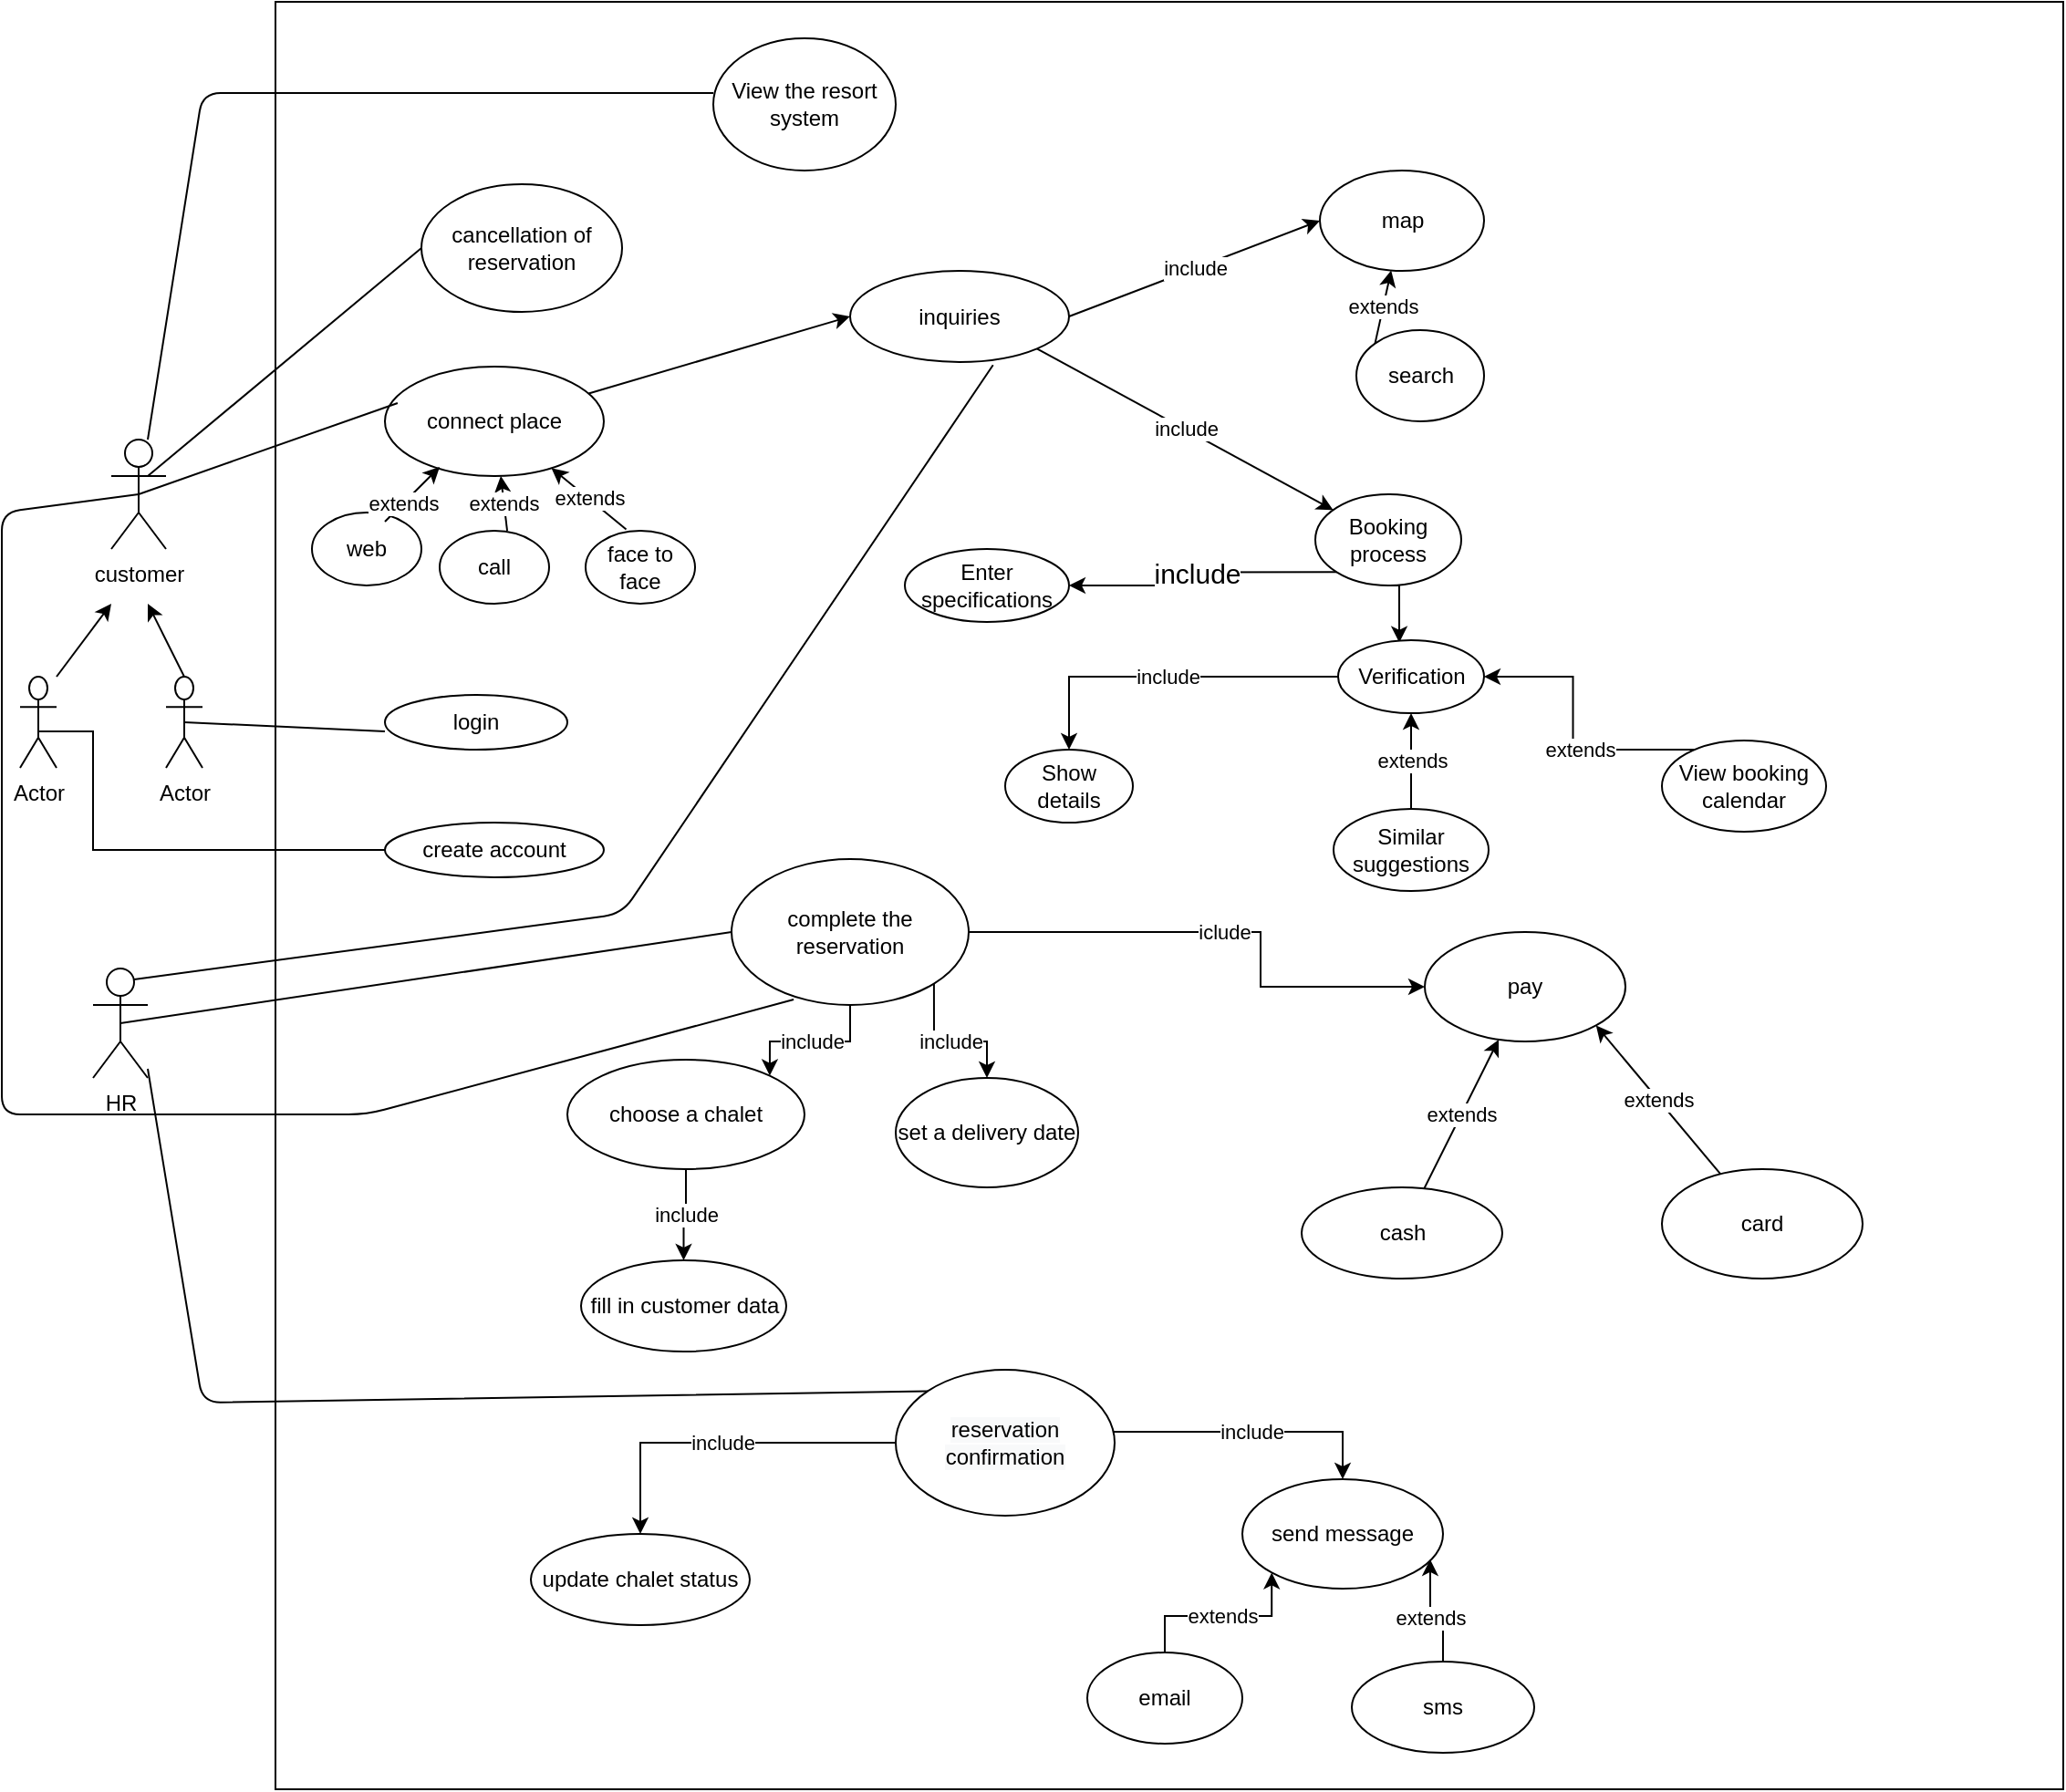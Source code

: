 <mxfile version="14.1.8" type="device" pages="2"><diagram id="w8lrlKA2rW97qI_ndJ1X" name="Page-1"><mxGraphModel dx="852" dy="504" grid="1" gridSize="10" guides="1" tooltips="1" connect="1" arrows="1" fold="1" page="1" pageScale="1" pageWidth="850" pageHeight="1100" math="0" shadow="0"><root><mxCell id="0"/><mxCell id="1" parent="0"/><mxCell id="VjJ7THCTrFNHuG9Q0ONd-1" value="" style="whiteSpace=wrap;html=1;aspect=fixed;fontSize=15;" parent="1" vertex="1"><mxGeometry x="160" y="160" width="980" height="980" as="geometry"/></mxCell><mxCell id="VjJ7THCTrFNHuG9Q0ONd-2" value="customer" style="shape=umlActor;verticalLabelPosition=bottom;verticalAlign=top;html=1;outlineConnect=0;" parent="1" vertex="1"><mxGeometry x="70" y="400" width="30" height="60" as="geometry"/></mxCell><mxCell id="VjJ7THCTrFNHuG9Q0ONd-3" value="connect place" style="ellipse;whiteSpace=wrap;html=1;" parent="1" vertex="1"><mxGeometry x="220" y="360" width="120" height="60" as="geometry"/></mxCell><mxCell id="VjJ7THCTrFNHuG9Q0ONd-4" value="" style="endArrow=none;html=1;rounded=0;entryX=0.058;entryY=0.333;entryDx=0;entryDy=0;entryPerimeter=0;exitX=0.5;exitY=0.5;exitDx=0;exitDy=0;exitPerimeter=0;" parent="1" source="VjJ7THCTrFNHuG9Q0ONd-2" target="VjJ7THCTrFNHuG9Q0ONd-3" edge="1"><mxGeometry width="50" height="50" relative="1" as="geometry"><mxPoint x="200" y="430" as="sourcePoint"/><mxPoint x="250" y="380" as="targetPoint"/></mxGeometry></mxCell><mxCell id="VjJ7THCTrFNHuG9Q0ONd-5" value="web" style="ellipse;whiteSpace=wrap;html=1;" parent="1" vertex="1"><mxGeometry x="180" y="440" width="60" height="40" as="geometry"/></mxCell><mxCell id="VjJ7THCTrFNHuG9Q0ONd-6" value="call" style="ellipse;whiteSpace=wrap;html=1;" parent="1" vertex="1"><mxGeometry x="250" y="450" width="60" height="40" as="geometry"/></mxCell><mxCell id="VjJ7THCTrFNHuG9Q0ONd-7" value="face to face" style="ellipse;whiteSpace=wrap;html=1;" parent="1" vertex="1"><mxGeometry x="330" y="450" width="60" height="40" as="geometry"/></mxCell><mxCell id="VjJ7THCTrFNHuG9Q0ONd-8" value="extends" style="endArrow=classic;html=1;rounded=0;" parent="1" edge="1"><mxGeometry width="50" height="50" relative="1" as="geometry"><mxPoint x="230" y="435" as="sourcePoint"/><mxPoint x="250" y="415" as="targetPoint"/><Array as="points"><mxPoint x="220" y="445"/></Array></mxGeometry></mxCell><mxCell id="VjJ7THCTrFNHuG9Q0ONd-9" value="extends" style="endArrow=classic;html=1;rounded=0;exitX=0.617;exitY=0;exitDx=0;exitDy=0;exitPerimeter=0;" parent="1" source="VjJ7THCTrFNHuG9Q0ONd-6" target="VjJ7THCTrFNHuG9Q0ONd-3" edge="1"><mxGeometry width="50" height="50" relative="1" as="geometry"><mxPoint x="280" y="490" as="sourcePoint"/><mxPoint x="330" y="440" as="targetPoint"/></mxGeometry></mxCell><mxCell id="VjJ7THCTrFNHuG9Q0ONd-10" value="extends" style="endArrow=classic;html=1;rounded=0;exitX=0.371;exitY=-0.019;exitDx=0;exitDy=0;exitPerimeter=0;" parent="1" source="VjJ7THCTrFNHuG9Q0ONd-7" target="VjJ7THCTrFNHuG9Q0ONd-3" edge="1"><mxGeometry width="50" height="50" relative="1" as="geometry"><mxPoint x="403" y="460" as="sourcePoint"/><mxPoint x="400" y="450" as="targetPoint"/></mxGeometry></mxCell><mxCell id="VjJ7THCTrFNHuG9Q0ONd-11" value="Actor" style="shape=umlActor;verticalLabelPosition=bottom;verticalAlign=top;html=1;outlineConnect=0;" parent="1" vertex="1"><mxGeometry x="100" y="530" width="20" height="50" as="geometry"/></mxCell><mxCell id="VjJ7THCTrFNHuG9Q0ONd-12" value="Actor" style="shape=umlActor;verticalLabelPosition=bottom;verticalAlign=top;html=1;outlineConnect=0;" parent="1" vertex="1"><mxGeometry x="20" y="530" width="20" height="50" as="geometry"/></mxCell><mxCell id="VjJ7THCTrFNHuG9Q0ONd-13" value="" style="endArrow=classic;html=1;rounded=0;" parent="1" edge="1"><mxGeometry width="50" height="50" relative="1" as="geometry"><mxPoint x="40" y="530" as="sourcePoint"/><mxPoint x="70" y="490" as="targetPoint"/></mxGeometry></mxCell><mxCell id="VjJ7THCTrFNHuG9Q0ONd-14" value="" style="endArrow=classic;html=1;rounded=0;exitX=0.5;exitY=0;exitDx=0;exitDy=0;exitPerimeter=0;" parent="1" source="VjJ7THCTrFNHuG9Q0ONd-11" edge="1"><mxGeometry width="50" height="50" relative="1" as="geometry"><mxPoint x="110" y="520" as="sourcePoint"/><mxPoint x="90" y="490" as="targetPoint"/></mxGeometry></mxCell><mxCell id="VjJ7THCTrFNHuG9Q0ONd-15" value="login" style="ellipse;whiteSpace=wrap;html=1;" parent="1" vertex="1"><mxGeometry x="220" y="540" width="100" height="30" as="geometry"/></mxCell><mxCell id="VjJ7THCTrFNHuG9Q0ONd-16" value="" style="endArrow=none;html=1;rounded=0;entryX=0.5;entryY=0.5;entryDx=0;entryDy=0;entryPerimeter=0;" parent="1" target="VjJ7THCTrFNHuG9Q0ONd-11" edge="1"><mxGeometry width="50" height="50" relative="1" as="geometry"><mxPoint x="220" y="560" as="sourcePoint"/><mxPoint x="170" y="610" as="targetPoint"/></mxGeometry></mxCell><mxCell id="VjJ7THCTrFNHuG9Q0ONd-17" value="create account" style="ellipse;whiteSpace=wrap;html=1;" parent="1" vertex="1"><mxGeometry x="220" y="610" width="120" height="30" as="geometry"/></mxCell><mxCell id="VjJ7THCTrFNHuG9Q0ONd-18" value="" style="endArrow=none;html=1;rounded=0;entryX=0;entryY=0.5;entryDx=0;entryDy=0;exitX=0.5;exitY=0.6;exitDx=0;exitDy=0;exitPerimeter=0;" parent="1" source="VjJ7THCTrFNHuG9Q0ONd-12" target="VjJ7THCTrFNHuG9Q0ONd-17" edge="1"><mxGeometry width="50" height="50" relative="1" as="geometry"><mxPoint x="60" y="560" as="sourcePoint"/><mxPoint x="220" y="610" as="targetPoint"/><Array as="points"><mxPoint x="60" y="560"/><mxPoint x="60" y="625"/></Array></mxGeometry></mxCell><mxCell id="VjJ7THCTrFNHuG9Q0ONd-19" value="" style="endArrow=classic;html=1;rounded=0;entryX=0;entryY=0.5;entryDx=0;entryDy=0;" parent="1" source="VjJ7THCTrFNHuG9Q0ONd-3" target="VjJ7THCTrFNHuG9Q0ONd-20" edge="1"><mxGeometry width="50" height="50" relative="1" as="geometry"><mxPoint x="340" y="400" as="sourcePoint"/><mxPoint x="380" y="360" as="targetPoint"/><Array as="points"/></mxGeometry></mxCell><mxCell id="VjJ7THCTrFNHuG9Q0ONd-20" value="inquiries" style="ellipse;whiteSpace=wrap;html=1;" parent="1" vertex="1"><mxGeometry x="475" y="307.5" width="120" height="50" as="geometry"/></mxCell><mxCell id="UqIYikPhoZAPkXVTGHVT-1" value="map" style="ellipse;whiteSpace=wrap;html=1;" parent="1" vertex="1"><mxGeometry x="732.5" y="252.5" width="90" height="55" as="geometry"/></mxCell><mxCell id="UqIYikPhoZAPkXVTGHVT-3" value="include" style="endArrow=classic;html=1;exitX=1;exitY=0.5;exitDx=0;exitDy=0;entryX=0;entryY=0.5;entryDx=0;entryDy=0;" parent="1" source="VjJ7THCTrFNHuG9Q0ONd-20" target="UqIYikPhoZAPkXVTGHVT-1" edge="1"><mxGeometry width="50" height="50" relative="1" as="geometry"><mxPoint x="470" y="440" as="sourcePoint"/><mxPoint x="520" y="390" as="targetPoint"/><Array as="points"/></mxGeometry></mxCell><mxCell id="UqIYikPhoZAPkXVTGHVT-5" value="search" style="ellipse;whiteSpace=wrap;html=1;" parent="1" vertex="1"><mxGeometry x="752.5" y="340" width="70" height="50" as="geometry"/></mxCell><mxCell id="UqIYikPhoZAPkXVTGHVT-7" value="extends" style="endArrow=classic;html=1;exitX=0;exitY=0;exitDx=0;exitDy=0;" parent="1" source="UqIYikPhoZAPkXVTGHVT-5" target="UqIYikPhoZAPkXVTGHVT-1" edge="1"><mxGeometry width="50" height="50" relative="1" as="geometry"><mxPoint x="620" y="440" as="sourcePoint"/><mxPoint x="670" y="390" as="targetPoint"/></mxGeometry></mxCell><mxCell id="UqIYikPhoZAPkXVTGHVT-16" style="edgeStyle=orthogonalEdgeStyle;rounded=0;orthogonalLoop=1;jettySize=auto;html=1;exitX=0.5;exitY=1;exitDx=0;exitDy=0;entryX=0.419;entryY=0.033;entryDx=0;entryDy=0;entryPerimeter=0;" parent="1" source="UqIYikPhoZAPkXVTGHVT-8" target="UqIYikPhoZAPkXVTGHVT-15" edge="1"><mxGeometry relative="1" as="geometry"/></mxCell><mxCell id="UqIYikPhoZAPkXVTGHVT-46" value="include" style="edgeStyle=orthogonalEdgeStyle;rounded=0;orthogonalLoop=1;jettySize=auto;html=1;exitX=0;exitY=1;exitDx=0;exitDy=0;entryX=1;entryY=0.5;entryDx=0;entryDy=0;fontSize=15;" parent="1" source="UqIYikPhoZAPkXVTGHVT-8" target="UqIYikPhoZAPkXVTGHVT-13" edge="1"><mxGeometry relative="1" as="geometry"/></mxCell><mxCell id="UqIYikPhoZAPkXVTGHVT-8" value="Booking process" style="ellipse;whiteSpace=wrap;html=1;" parent="1" vertex="1"><mxGeometry x="730" y="430" width="80" height="50" as="geometry"/></mxCell><mxCell id="UqIYikPhoZAPkXVTGHVT-10" value="include" style="endArrow=classic;html=1;exitX=1;exitY=1;exitDx=0;exitDy=0;" parent="1" source="VjJ7THCTrFNHuG9Q0ONd-20" target="UqIYikPhoZAPkXVTGHVT-8" edge="1"><mxGeometry width="50" height="50" relative="1" as="geometry"><mxPoint x="480" y="405" as="sourcePoint"/><mxPoint x="430" y="455" as="targetPoint"/></mxGeometry></mxCell><mxCell id="UqIYikPhoZAPkXVTGHVT-11" value="HR" style="shape=umlActor;verticalLabelPosition=bottom;verticalAlign=top;html=1;outlineConnect=0;" parent="1" vertex="1"><mxGeometry x="60" y="690" width="30" height="60" as="geometry"/></mxCell><mxCell id="UqIYikPhoZAPkXVTGHVT-12" value="" style="endArrow=none;html=1;entryX=0.653;entryY=1.033;entryDx=0;entryDy=0;entryPerimeter=0;exitX=0.75;exitY=0.1;exitDx=0;exitDy=0;exitPerimeter=0;" parent="1" source="UqIYikPhoZAPkXVTGHVT-11" target="VjJ7THCTrFNHuG9Q0ONd-20" edge="1"><mxGeometry width="50" height="50" relative="1" as="geometry"><mxPoint x="320" y="790" as="sourcePoint"/><mxPoint x="370" y="740" as="targetPoint"/><Array as="points"><mxPoint x="350" y="660"/></Array></mxGeometry></mxCell><mxCell id="UqIYikPhoZAPkXVTGHVT-13" value="Enter specifications" style="ellipse;whiteSpace=wrap;html=1;" parent="1" vertex="1"><mxGeometry x="505" y="460" width="90" height="40" as="geometry"/></mxCell><mxCell id="UqIYikPhoZAPkXVTGHVT-18" value="include" style="edgeStyle=orthogonalEdgeStyle;rounded=0;orthogonalLoop=1;jettySize=auto;html=1;exitX=0;exitY=0.5;exitDx=0;exitDy=0;" parent="1" source="UqIYikPhoZAPkXVTGHVT-15" target="UqIYikPhoZAPkXVTGHVT-17" edge="1"><mxGeometry relative="1" as="geometry"/></mxCell><mxCell id="UqIYikPhoZAPkXVTGHVT-24" value="extends" style="edgeStyle=orthogonalEdgeStyle;rounded=0;orthogonalLoop=1;jettySize=auto;html=1;exitX=0.528;exitY=0.1;exitDx=0;exitDy=0;entryX=1;entryY=0.5;entryDx=0;entryDy=0;exitPerimeter=0;" parent="1" source="UqIYikPhoZAPkXVTGHVT-20" target="UqIYikPhoZAPkXVTGHVT-15" edge="1"><mxGeometry relative="1" as="geometry"><mxPoint x="790" y="560" as="sourcePoint"/></mxGeometry></mxCell><mxCell id="UqIYikPhoZAPkXVTGHVT-25" value="extends" style="edgeStyle=orthogonalEdgeStyle;rounded=0;orthogonalLoop=1;jettySize=auto;html=1;exitX=0.5;exitY=0;exitDx=0;exitDy=0;entryX=0.5;entryY=1;entryDx=0;entryDy=0;" parent="1" source="UqIYikPhoZAPkXVTGHVT-19" target="UqIYikPhoZAPkXVTGHVT-15" edge="1"><mxGeometry relative="1" as="geometry"/></mxCell><mxCell id="UqIYikPhoZAPkXVTGHVT-15" value="Verification" style="ellipse;whiteSpace=wrap;html=1;" parent="1" vertex="1"><mxGeometry x="742.5" y="510" width="80" height="40" as="geometry"/></mxCell><mxCell id="UqIYikPhoZAPkXVTGHVT-17" value="Show details" style="ellipse;whiteSpace=wrap;html=1;" parent="1" vertex="1"><mxGeometry x="560" y="570" width="70" height="40" as="geometry"/></mxCell><mxCell id="UqIYikPhoZAPkXVTGHVT-19" value="Similar suggestions" style="ellipse;whiteSpace=wrap;html=1;" parent="1" vertex="1"><mxGeometry x="740" y="602.5" width="85" height="45" as="geometry"/></mxCell><mxCell id="UqIYikPhoZAPkXVTGHVT-20" value="View booking calendar" style="ellipse;whiteSpace=wrap;html=1;" parent="1" vertex="1"><mxGeometry x="920" y="565" width="90" height="50" as="geometry"/></mxCell><mxCell id="UqIYikPhoZAPkXVTGHVT-34" value="include" style="edgeStyle=orthogonalEdgeStyle;rounded=0;orthogonalLoop=1;jettySize=auto;html=1;exitX=0.5;exitY=1;exitDx=0;exitDy=0;entryX=0;entryY=1;entryDx=0;entryDy=0;" parent="1" source="UqIYikPhoZAPkXVTGHVT-28" target="UqIYikPhoZAPkXVTGHVT-33" edge="1"><mxGeometry relative="1" as="geometry"/></mxCell><mxCell id="UqIYikPhoZAPkXVTGHVT-36" value="include" style="edgeStyle=orthogonalEdgeStyle;rounded=0;orthogonalLoop=1;jettySize=auto;html=1;exitX=1;exitY=1;exitDx=0;exitDy=0;" parent="1" source="UqIYikPhoZAPkXVTGHVT-28" target="UqIYikPhoZAPkXVTGHVT-32" edge="1"><mxGeometry relative="1" as="geometry"/></mxCell><mxCell id="UqIYikPhoZAPkXVTGHVT-38" value="iclude" style="edgeStyle=orthogonalEdgeStyle;rounded=0;orthogonalLoop=1;jettySize=auto;html=1;" parent="1" source="UqIYikPhoZAPkXVTGHVT-28" target="UqIYikPhoZAPkXVTGHVT-37" edge="1"><mxGeometry relative="1" as="geometry"><Array as="points"><mxPoint x="700" y="670"/></Array></mxGeometry></mxCell><mxCell id="UqIYikPhoZAPkXVTGHVT-28" value="complete the reservation" style="ellipse;whiteSpace=wrap;html=1;" parent="1" vertex="1"><mxGeometry x="410" y="630" width="130" height="80" as="geometry"/></mxCell><mxCell id="UqIYikPhoZAPkXVTGHVT-30" value="" style="endArrow=none;html=1;exitX=0.5;exitY=0.5;exitDx=0;exitDy=0;exitPerimeter=0;entryX=0;entryY=0.5;entryDx=0;entryDy=0;" parent="1" source="UqIYikPhoZAPkXVTGHVT-11" target="UqIYikPhoZAPkXVTGHVT-28" edge="1"><mxGeometry width="50" height="50" relative="1" as="geometry"><mxPoint x="380" y="740" as="sourcePoint"/><mxPoint x="430" y="690" as="targetPoint"/><Array as="points"/></mxGeometry></mxCell><mxCell id="UqIYikPhoZAPkXVTGHVT-31" value="" style="endArrow=none;html=1;entryX=0.262;entryY=0.963;entryDx=0;entryDy=0;entryPerimeter=0;exitX=0.5;exitY=0.5;exitDx=0;exitDy=0;exitPerimeter=0;" parent="1" source="VjJ7THCTrFNHuG9Q0ONd-2" target="UqIYikPhoZAPkXVTGHVT-28" edge="1"><mxGeometry width="50" height="50" relative="1" as="geometry"><mxPoint x="410" y="770" as="sourcePoint"/><mxPoint x="460" y="720" as="targetPoint"/><Array as="points"><mxPoint x="10" y="440"/><mxPoint x="10" y="770"/><mxPoint x="210" y="770"/></Array></mxGeometry></mxCell><mxCell id="UqIYikPhoZAPkXVTGHVT-32" value="set a delivery date" style="ellipse;whiteSpace=wrap;html=1;" parent="1" vertex="1"><mxGeometry x="500" y="750" width="100" height="60" as="geometry"/></mxCell><mxCell id="gEpan6rQ--W_0AYE5WnC-2" value="include" style="edgeStyle=orthogonalEdgeStyle;rounded=0;orthogonalLoop=1;jettySize=auto;html=1;exitX=0.5;exitY=0;exitDx=0;exitDy=0;" parent="1" source="UqIYikPhoZAPkXVTGHVT-33" target="gEpan6rQ--W_0AYE5WnC-1" edge="1"><mxGeometry relative="1" as="geometry"/></mxCell><mxCell id="UqIYikPhoZAPkXVTGHVT-33" value="choose a chalet" style="ellipse;whiteSpace=wrap;html=1;direction=west;" parent="1" vertex="1"><mxGeometry x="320" y="740" width="130" height="60" as="geometry"/></mxCell><mxCell id="UqIYikPhoZAPkXVTGHVT-37" value="pay" style="ellipse;whiteSpace=wrap;html=1;" parent="1" vertex="1"><mxGeometry x="790" y="670" width="110" height="60" as="geometry"/></mxCell><mxCell id="UqIYikPhoZAPkXVTGHVT-39" value="card" style="ellipse;whiteSpace=wrap;html=1;" parent="1" vertex="1"><mxGeometry x="920" y="800" width="110" height="60" as="geometry"/></mxCell><mxCell id="UqIYikPhoZAPkXVTGHVT-40" value="cash" style="ellipse;whiteSpace=wrap;html=1;" parent="1" vertex="1"><mxGeometry x="722.5" y="810" width="110" height="50" as="geometry"/></mxCell><mxCell id="UqIYikPhoZAPkXVTGHVT-42" value="extends" style="endArrow=classic;html=1;" parent="1" source="UqIYikPhoZAPkXVTGHVT-40" target="UqIYikPhoZAPkXVTGHVT-37" edge="1"><mxGeometry width="50" height="50" relative="1" as="geometry"><mxPoint x="690" y="745" as="sourcePoint"/><mxPoint x="740" y="695" as="targetPoint"/></mxGeometry></mxCell><mxCell id="UqIYikPhoZAPkXVTGHVT-43" value="extends" style="endArrow=classic;html=1;entryX=1;entryY=1;entryDx=0;entryDy=0;" parent="1" source="UqIYikPhoZAPkXVTGHVT-39" target="UqIYikPhoZAPkXVTGHVT-37" edge="1"><mxGeometry width="50" height="50" relative="1" as="geometry"><mxPoint x="740" y="740" as="sourcePoint"/><mxPoint x="790" y="690" as="targetPoint"/></mxGeometry></mxCell><mxCell id="gEpan6rQ--W_0AYE5WnC-1" value="fill in customer data" style="ellipse;whiteSpace=wrap;html=1;" parent="1" vertex="1"><mxGeometry x="327.5" y="850" width="112.5" height="50" as="geometry"/></mxCell><mxCell id="gEpan6rQ--W_0AYE5WnC-3" value="cancellation of reservation" style="ellipse;whiteSpace=wrap;html=1;" parent="1" vertex="1"><mxGeometry x="240" y="260" width="110" height="70" as="geometry"/></mxCell><mxCell id="gEpan6rQ--W_0AYE5WnC-5" value="" style="endArrow=none;html=1;entryX=0;entryY=0.5;entryDx=0;entryDy=0;" parent="1" target="gEpan6rQ--W_0AYE5WnC-3" edge="1"><mxGeometry width="50" height="50" relative="1" as="geometry"><mxPoint x="90" y="420" as="sourcePoint"/><mxPoint x="140" y="370" as="targetPoint"/><Array as="points"/></mxGeometry></mxCell><mxCell id="gEpan6rQ--W_0AYE5WnC-6" value="View the resort system" style="ellipse;whiteSpace=wrap;html=1;" parent="1" vertex="1"><mxGeometry x="400" y="180" width="100" height="72.5" as="geometry"/></mxCell><mxCell id="gEpan6rQ--W_0AYE5WnC-7" value="" style="endArrow=none;html=1;" parent="1" edge="1"><mxGeometry width="50" height="50" relative="1" as="geometry"><mxPoint x="90" y="400" as="sourcePoint"/><mxPoint x="400" y="210" as="targetPoint"/><Array as="points"><mxPoint x="120" y="210"/></Array></mxGeometry></mxCell><mxCell id="gEpan6rQ--W_0AYE5WnC-14" value="include" style="edgeStyle=orthogonalEdgeStyle;rounded=0;orthogonalLoop=1;jettySize=auto;html=1;exitX=0;exitY=0.5;exitDx=0;exitDy=0;entryX=0.5;entryY=0;entryDx=0;entryDy=0;" parent="1" source="gEpan6rQ--W_0AYE5WnC-9" target="gEpan6rQ--W_0AYE5WnC-13" edge="1"><mxGeometry relative="1" as="geometry"/></mxCell><mxCell id="gEpan6rQ--W_0AYE5WnC-9" value="&lt;span style=&quot;color: rgb(0 , 0 , 0) ; font-family: &amp;#34;helvetica&amp;#34; ; font-size: 12px ; font-style: normal ; font-weight: 400 ; letter-spacing: normal ; text-align: center ; text-indent: 0px ; text-transform: none ; word-spacing: 0px ; background-color: rgb(248 , 249 , 250) ; display: inline ; float: none&quot;&gt;reservation confirmation&lt;/span&gt;" style="ellipse;whiteSpace=wrap;html=1;" parent="1" vertex="1"><mxGeometry x="500" y="910" width="120" height="80" as="geometry"/></mxCell><mxCell id="gEpan6rQ--W_0AYE5WnC-17" value="include" style="edgeStyle=orthogonalEdgeStyle;rounded=0;orthogonalLoop=1;jettySize=auto;html=1;exitX=0.992;exitY=0.425;exitDx=0;exitDy=0;entryX=0.5;entryY=0;entryDx=0;entryDy=0;exitPerimeter=0;" parent="1" source="gEpan6rQ--W_0AYE5WnC-9" target="gEpan6rQ--W_0AYE5WnC-10" edge="1"><mxGeometry relative="1" as="geometry"/></mxCell><mxCell id="gEpan6rQ--W_0AYE5WnC-10" value="send message" style="ellipse;whiteSpace=wrap;html=1;" parent="1" vertex="1"><mxGeometry x="690" y="970" width="110" height="60" as="geometry"/></mxCell><mxCell id="gEpan6rQ--W_0AYE5WnC-13" value="update chalet status" style="ellipse;whiteSpace=wrap;html=1;" parent="1" vertex="1"><mxGeometry x="300" y="1000" width="120" height="50" as="geometry"/></mxCell><mxCell id="gEpan6rQ--W_0AYE5WnC-18" value="extends" style="edgeStyle=orthogonalEdgeStyle;rounded=0;orthogonalLoop=1;jettySize=auto;html=1;exitX=0.5;exitY=0;exitDx=0;exitDy=0;entryX=0;entryY=1;entryDx=0;entryDy=0;" parent="1" source="gEpan6rQ--W_0AYE5WnC-15" target="gEpan6rQ--W_0AYE5WnC-10" edge="1"><mxGeometry relative="1" as="geometry"/></mxCell><mxCell id="gEpan6rQ--W_0AYE5WnC-15" value="email" style="ellipse;whiteSpace=wrap;html=1;" parent="1" vertex="1"><mxGeometry x="605" y="1065" width="85" height="50" as="geometry"/></mxCell><mxCell id="gEpan6rQ--W_0AYE5WnC-19" value="extends" style="edgeStyle=orthogonalEdgeStyle;rounded=0;orthogonalLoop=1;jettySize=auto;html=1;exitX=0.5;exitY=0;exitDx=0;exitDy=0;entryX=0.936;entryY=0.733;entryDx=0;entryDy=0;entryPerimeter=0;" parent="1" source="gEpan6rQ--W_0AYE5WnC-16" target="gEpan6rQ--W_0AYE5WnC-10" edge="1"><mxGeometry relative="1" as="geometry"/></mxCell><mxCell id="gEpan6rQ--W_0AYE5WnC-16" value="sms" style="ellipse;whiteSpace=wrap;html=1;" parent="1" vertex="1"><mxGeometry x="750" y="1070" width="100" height="50" as="geometry"/></mxCell><mxCell id="gEpan6rQ--W_0AYE5WnC-20" value="" style="endArrow=none;html=1;exitX=0;exitY=0;exitDx=0;exitDy=0;" parent="1" source="gEpan6rQ--W_0AYE5WnC-9" edge="1"><mxGeometry width="50" height="50" relative="1" as="geometry"><mxPoint x="40" y="795" as="sourcePoint"/><mxPoint x="90" y="745" as="targetPoint"/><Array as="points"><mxPoint x="120" y="928"/></Array></mxGeometry></mxCell></root></mxGraphModel></diagram><diagram id="5ArAbZwU2RJoTEzs83gF" name="Page-2"><mxGraphModel dx="852" dy="504" grid="1" gridSize="10" guides="1" tooltips="1" connect="1" arrows="1" fold="1" page="1" pageScale="1" pageWidth="850" pageHeight="1100" math="0" shadow="0"><root><mxCell id="1BM5zPvBD0WLQ8wf4QQ0-0"/><mxCell id="1BM5zPvBD0WLQ8wf4QQ0-1" parent="1BM5zPvBD0WLQ8wf4QQ0-0"/></root></mxGraphModel></diagram></mxfile>